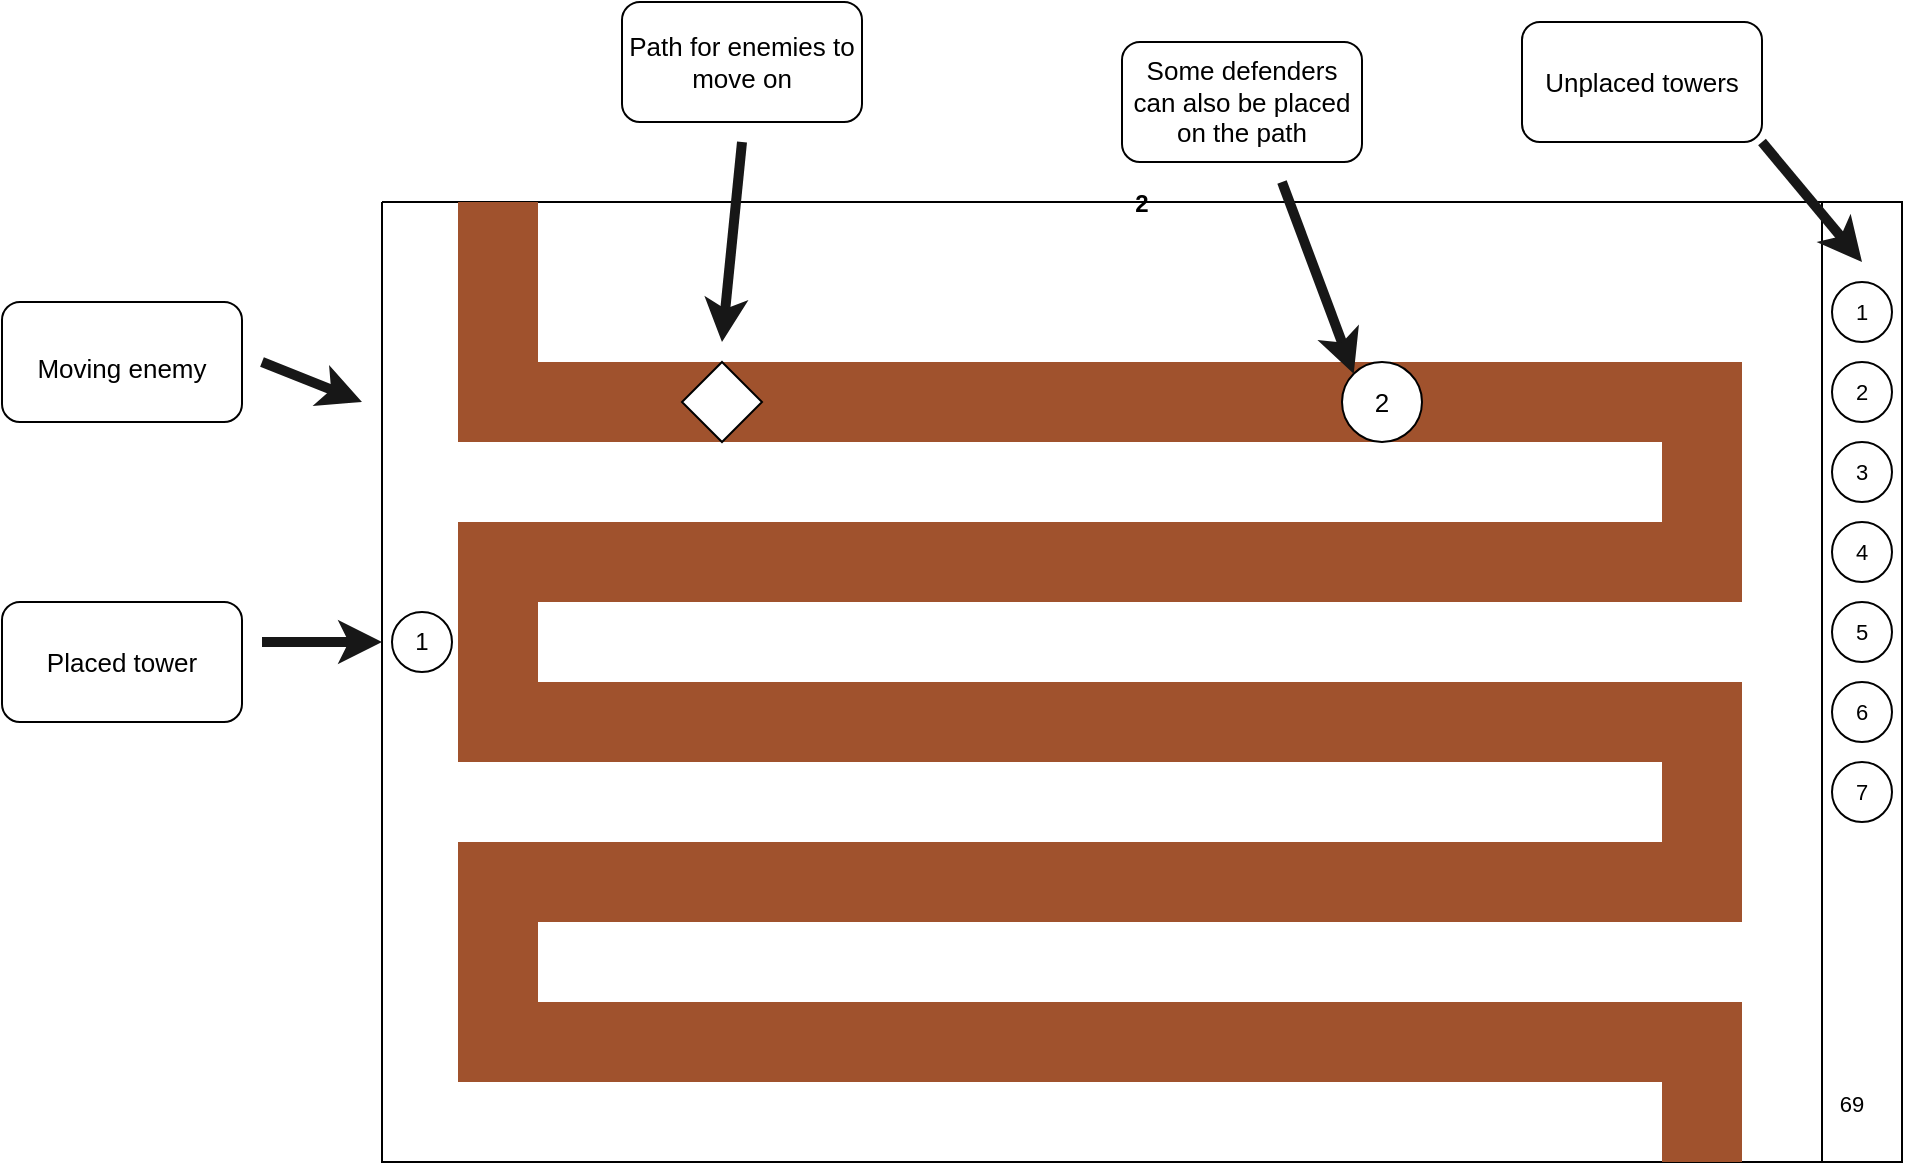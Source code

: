 <mxfile version="20.8.13" type="github">
  <diagram name="Page-1" id="zFE875iKLAENkuUcsFWu">
    <mxGraphModel dx="1628" dy="727" grid="1" gridSize="10" guides="1" tooltips="1" connect="1" arrows="1" fold="1" page="1" pageScale="1" pageWidth="850" pageHeight="1100" math="0" shadow="0">
      <root>
        <mxCell id="0" />
        <mxCell id="1" parent="0" />
        <mxCell id="jQFUmVb1L2Z8zy5BHqim-1" value="2" style="swimlane;startSize=0;fillColor=#009900;strokeColor=#000000;" vertex="1" parent="1">
          <mxGeometry x="40" y="160" width="760" height="480" as="geometry">
            <mxRectangle x="40" y="160" width="50" height="40" as="alternateBounds" />
          </mxGeometry>
        </mxCell>
        <mxCell id="jQFUmVb1L2Z8zy5BHqim-7" value="" style="rounded=0;whiteSpace=wrap;html=1;" vertex="1" parent="jQFUmVb1L2Z8zy5BHqim-1">
          <mxGeometry x="720" width="40" height="480" as="geometry" />
        </mxCell>
        <mxCell id="jQFUmVb1L2Z8zy5BHqim-8" value="" style="ellipse;whiteSpace=wrap;html=1;aspect=fixed;" vertex="1" parent="jQFUmVb1L2Z8zy5BHqim-1">
          <mxGeometry x="725" y="40" width="30" height="30" as="geometry" />
        </mxCell>
        <mxCell id="jQFUmVb1L2Z8zy5BHqim-9" value="" style="ellipse;whiteSpace=wrap;html=1;aspect=fixed;" vertex="1" parent="jQFUmVb1L2Z8zy5BHqim-1">
          <mxGeometry x="725" y="80" width="30" height="30" as="geometry" />
        </mxCell>
        <mxCell id="jQFUmVb1L2Z8zy5BHqim-10" value="" style="ellipse;whiteSpace=wrap;html=1;aspect=fixed;" vertex="1" parent="jQFUmVb1L2Z8zy5BHqim-1">
          <mxGeometry x="725" y="120" width="30" height="30" as="geometry" />
        </mxCell>
        <mxCell id="jQFUmVb1L2Z8zy5BHqim-11" value="" style="ellipse;whiteSpace=wrap;html=1;aspect=fixed;" vertex="1" parent="jQFUmVb1L2Z8zy5BHqim-1">
          <mxGeometry x="725" y="160" width="30" height="30" as="geometry" />
        </mxCell>
        <mxCell id="jQFUmVb1L2Z8zy5BHqim-12" value="" style="ellipse;whiteSpace=wrap;html=1;aspect=fixed;" vertex="1" parent="jQFUmVb1L2Z8zy5BHqim-1">
          <mxGeometry x="725" y="200" width="30" height="30" as="geometry" />
        </mxCell>
        <mxCell id="jQFUmVb1L2Z8zy5BHqim-13" value="" style="ellipse;whiteSpace=wrap;html=1;aspect=fixed;" vertex="1" parent="jQFUmVb1L2Z8zy5BHqim-1">
          <mxGeometry x="725" y="240" width="30" height="30" as="geometry" />
        </mxCell>
        <mxCell id="jQFUmVb1L2Z8zy5BHqim-14" value="" style="ellipse;whiteSpace=wrap;html=1;aspect=fixed;" vertex="1" parent="jQFUmVb1L2Z8zy5BHqim-1">
          <mxGeometry x="725" y="280" width="30" height="30" as="geometry" />
        </mxCell>
        <mxCell id="jQFUmVb1L2Z8zy5BHqim-110" value="" style="rounded=0;whiteSpace=wrap;html=1;fillColor=#a0522d;fontColor=#ffffff;strokeColor=none;" vertex="1" parent="jQFUmVb1L2Z8zy5BHqim-1">
          <mxGeometry x="38" y="80" width="642" height="40" as="geometry" />
        </mxCell>
        <mxCell id="jQFUmVb1L2Z8zy5BHqim-111" value="" style="rounded=0;whiteSpace=wrap;html=1;fillColor=#a0522d;fontColor=#ffffff;strokeColor=none;" vertex="1" parent="jQFUmVb1L2Z8zy5BHqim-1">
          <mxGeometry x="38" y="160" width="642" height="40" as="geometry" />
        </mxCell>
        <mxCell id="jQFUmVb1L2Z8zy5BHqim-113" value="" style="rounded=0;whiteSpace=wrap;html=1;fillColor=#a0522d;fontColor=#ffffff;strokeColor=none;" vertex="1" parent="jQFUmVb1L2Z8zy5BHqim-1">
          <mxGeometry x="38" y="240" width="640" height="40" as="geometry" />
        </mxCell>
        <mxCell id="jQFUmVb1L2Z8zy5BHqim-114" value="" style="rounded=0;whiteSpace=wrap;html=1;fillColor=#a0522d;fontColor=#ffffff;strokeColor=none;" vertex="1" parent="jQFUmVb1L2Z8zy5BHqim-1">
          <mxGeometry x="39" y="240" width="641" height="40" as="geometry" />
        </mxCell>
        <mxCell id="jQFUmVb1L2Z8zy5BHqim-115" value="" style="rounded=0;whiteSpace=wrap;html=1;fillColor=#a0522d;fontColor=#ffffff;strokeColor=none;" vertex="1" parent="jQFUmVb1L2Z8zy5BHqim-1">
          <mxGeometry x="38" y="320" width="642" height="40" as="geometry" />
        </mxCell>
        <mxCell id="jQFUmVb1L2Z8zy5BHqim-116" value="" style="rounded=0;whiteSpace=wrap;html=1;fillColor=#a0522d;fontColor=#ffffff;strokeColor=none;" vertex="1" parent="jQFUmVb1L2Z8zy5BHqim-1">
          <mxGeometry x="38" y="400" width="642" height="40" as="geometry" />
        </mxCell>
        <mxCell id="jQFUmVb1L2Z8zy5BHqim-117" value="" style="rounded=0;whiteSpace=wrap;html=1;fillColor=#a0522d;fontColor=#ffffff;strokeColor=none;" vertex="1" parent="jQFUmVb1L2Z8zy5BHqim-1">
          <mxGeometry x="640" y="80" width="40" height="120" as="geometry" />
        </mxCell>
        <mxCell id="jQFUmVb1L2Z8zy5BHqim-118" value="" style="rounded=0;whiteSpace=wrap;html=1;fillColor=#a0522d;fontColor=#ffffff;strokeColor=none;" vertex="1" parent="jQFUmVb1L2Z8zy5BHqim-1">
          <mxGeometry x="38" y="160" width="40" height="120" as="geometry" />
        </mxCell>
        <mxCell id="jQFUmVb1L2Z8zy5BHqim-119" value="" style="rounded=0;whiteSpace=wrap;html=1;fillColor=#a0522d;fontColor=#ffffff;strokeColor=none;" vertex="1" parent="jQFUmVb1L2Z8zy5BHqim-1">
          <mxGeometry x="640" y="240" width="40" height="120" as="geometry" />
        </mxCell>
        <mxCell id="jQFUmVb1L2Z8zy5BHqim-120" value="" style="rounded=0;whiteSpace=wrap;html=1;fillColor=#a0522d;fontColor=#ffffff;strokeColor=none;" vertex="1" parent="jQFUmVb1L2Z8zy5BHqim-1">
          <mxGeometry x="38" y="320" width="40" height="120" as="geometry" />
        </mxCell>
        <mxCell id="jQFUmVb1L2Z8zy5BHqim-126" value="" style="rhombus;whiteSpace=wrap;html=1;fontSize=20;" vertex="1" parent="jQFUmVb1L2Z8zy5BHqim-1">
          <mxGeometry x="150" y="80" width="40" height="40" as="geometry" />
        </mxCell>
        <mxCell id="jQFUmVb1L2Z8zy5BHqim-129" value="1" style="ellipse;whiteSpace=wrap;html=1;aspect=fixed;" vertex="1" parent="jQFUmVb1L2Z8zy5BHqim-1">
          <mxGeometry x="5" y="205" width="30" height="30" as="geometry" />
        </mxCell>
        <mxCell id="jQFUmVb1L2Z8zy5BHqim-130" value="" style="endArrow=classic;html=1;rounded=0;strokeColor=#171717;strokeWidth=5;fontSize=20;" edge="1" parent="jQFUmVb1L2Z8zy5BHqim-1">
          <mxGeometry width="50" height="50" relative="1" as="geometry">
            <mxPoint x="180" y="-30" as="sourcePoint" />
            <mxPoint x="170" y="70" as="targetPoint" />
          </mxGeometry>
        </mxCell>
        <mxCell id="jQFUmVb1L2Z8zy5BHqim-137" value="" style="shape=image;verticalLabelPosition=bottom;labelBackgroundColor=default;verticalAlign=top;aspect=fixed;imageAspect=0;image=https://upload.wikimedia.org/wikipedia/commons/4/48/Gold_Bitcoin.svg;" vertex="1" parent="jQFUmVb1L2Z8zy5BHqim-1">
          <mxGeometry x="740" y="440" width="20" height="20" as="geometry" />
        </mxCell>
        <mxCell id="jQFUmVb1L2Z8zy5BHqim-138" value="&lt;font style=&quot;font-size: 11px;&quot;&gt;69&lt;/font&gt;" style="text;strokeColor=none;align=center;fillColor=none;html=1;verticalAlign=middle;whiteSpace=wrap;rounded=0;fontSize=13;" vertex="1" parent="jQFUmVb1L2Z8zy5BHqim-1">
          <mxGeometry x="715" y="440" width="40" height="20" as="geometry" />
        </mxCell>
        <mxCell id="jQFUmVb1L2Z8zy5BHqim-139" value="" style="rounded=0;whiteSpace=wrap;html=1;fillColor=#a0522d;fontColor=#ffffff;strokeColor=none;" vertex="1" parent="jQFUmVb1L2Z8zy5BHqim-1">
          <mxGeometry x="38" width="40" height="90" as="geometry" />
        </mxCell>
        <mxCell id="jQFUmVb1L2Z8zy5BHqim-141" value="1" style="text;strokeColor=none;align=center;fillColor=none;html=1;verticalAlign=middle;whiteSpace=wrap;rounded=0;fontSize=11;" vertex="1" parent="jQFUmVb1L2Z8zy5BHqim-1">
          <mxGeometry x="725" y="40" width="30" height="30" as="geometry" />
        </mxCell>
        <mxCell id="jQFUmVb1L2Z8zy5BHqim-144" value="2" style="text;strokeColor=none;align=center;fillColor=none;html=1;verticalAlign=middle;whiteSpace=wrap;rounded=0;fontSize=11;" vertex="1" parent="jQFUmVb1L2Z8zy5BHqim-1">
          <mxGeometry x="725" y="80" width="30" height="30" as="geometry" />
        </mxCell>
        <mxCell id="jQFUmVb1L2Z8zy5BHqim-145" value="3" style="text;strokeColor=none;align=center;fillColor=none;html=1;verticalAlign=middle;whiteSpace=wrap;rounded=0;fontSize=11;" vertex="1" parent="jQFUmVb1L2Z8zy5BHqim-1">
          <mxGeometry x="725" y="120" width="30" height="30" as="geometry" />
        </mxCell>
        <mxCell id="jQFUmVb1L2Z8zy5BHqim-146" value="4" style="text;strokeColor=none;align=center;fillColor=none;html=1;verticalAlign=middle;whiteSpace=wrap;rounded=0;fontSize=11;" vertex="1" parent="jQFUmVb1L2Z8zy5BHqim-1">
          <mxGeometry x="725" y="160" width="30" height="30" as="geometry" />
        </mxCell>
        <mxCell id="jQFUmVb1L2Z8zy5BHqim-147" value="5" style="text;strokeColor=none;align=center;fillColor=none;html=1;verticalAlign=middle;whiteSpace=wrap;rounded=0;fontSize=11;" vertex="1" parent="jQFUmVb1L2Z8zy5BHqim-1">
          <mxGeometry x="725" y="200" width="30" height="30" as="geometry" />
        </mxCell>
        <mxCell id="jQFUmVb1L2Z8zy5BHqim-148" value="6" style="text;strokeColor=none;align=center;fillColor=none;html=1;verticalAlign=middle;whiteSpace=wrap;rounded=0;fontSize=11;" vertex="1" parent="jQFUmVb1L2Z8zy5BHqim-1">
          <mxGeometry x="725" y="240" width="30" height="30" as="geometry" />
        </mxCell>
        <mxCell id="jQFUmVb1L2Z8zy5BHqim-149" value="7" style="text;strokeColor=none;align=center;fillColor=none;html=1;verticalAlign=middle;whiteSpace=wrap;rounded=0;fontSize=11;" vertex="1" parent="jQFUmVb1L2Z8zy5BHqim-1">
          <mxGeometry x="725" y="280" width="30" height="30" as="geometry" />
        </mxCell>
        <mxCell id="jQFUmVb1L2Z8zy5BHqim-151" value="&lt;font style=&quot;font-size: 13px;&quot;&gt;2&lt;/font&gt;" style="ellipse;whiteSpace=wrap;html=1;aspect=fixed;fontSize=11;" vertex="1" parent="jQFUmVb1L2Z8zy5BHqim-1">
          <mxGeometry x="480" y="80" width="40" height="40" as="geometry" />
        </mxCell>
        <mxCell id="jQFUmVb1L2Z8zy5BHqim-153" value="" style="endArrow=classic;html=1;rounded=0;strokeColor=#171717;strokeWidth=5;fontSize=20;entryX=0;entryY=0;entryDx=0;entryDy=0;" edge="1" parent="jQFUmVb1L2Z8zy5BHqim-1" target="jQFUmVb1L2Z8zy5BHqim-151">
          <mxGeometry width="50" height="50" relative="1" as="geometry">
            <mxPoint x="450" y="-10" as="sourcePoint" />
            <mxPoint x="440" y="90" as="targetPoint" />
          </mxGeometry>
        </mxCell>
        <mxCell id="jQFUmVb1L2Z8zy5BHqim-121" value="" style="rounded=0;whiteSpace=wrap;html=1;fillColor=#a0522d;fontColor=#ffffff;strokeColor=none;" vertex="1" parent="1">
          <mxGeometry x="680" y="560" width="40" height="80" as="geometry" />
        </mxCell>
        <mxCell id="jQFUmVb1L2Z8zy5BHqim-127" value="" style="endArrow=classic;html=1;rounded=0;strokeColor=#171717;strokeWidth=5;fontSize=20;" edge="1" parent="1">
          <mxGeometry width="50" height="50" relative="1" as="geometry">
            <mxPoint x="-20" y="240" as="sourcePoint" />
            <mxPoint x="30" y="260" as="targetPoint" />
          </mxGeometry>
        </mxCell>
        <mxCell id="jQFUmVb1L2Z8zy5BHqim-128" value="&lt;font style=&quot;font-size: 13px;&quot;&gt;Moving enemy&lt;/font&gt;" style="rounded=1;whiteSpace=wrap;html=1;fontSize=20;" vertex="1" parent="1">
          <mxGeometry x="-150" y="210" width="120" height="60" as="geometry" />
        </mxCell>
        <mxCell id="jQFUmVb1L2Z8zy5BHqim-131" value="&lt;font style=&quot;font-size: 13px;&quot;&gt;Path for enemies to move on&lt;/font&gt;" style="rounded=1;whiteSpace=wrap;html=1;fontSize=13;" vertex="1" parent="1">
          <mxGeometry x="160" y="60" width="120" height="60" as="geometry" />
        </mxCell>
        <mxCell id="jQFUmVb1L2Z8zy5BHqim-132" value="" style="endArrow=classic;html=1;rounded=0;strokeColor=#171717;strokeWidth=5;fontSize=20;" edge="1" parent="1">
          <mxGeometry width="50" height="50" relative="1" as="geometry">
            <mxPoint x="730" y="130" as="sourcePoint" />
            <mxPoint x="780" y="190" as="targetPoint" />
          </mxGeometry>
        </mxCell>
        <mxCell id="jQFUmVb1L2Z8zy5BHqim-133" value="Unplaced towers" style="rounded=1;whiteSpace=wrap;html=1;fontSize=13;" vertex="1" parent="1">
          <mxGeometry x="610" y="70" width="120" height="60" as="geometry" />
        </mxCell>
        <mxCell id="jQFUmVb1L2Z8zy5BHqim-134" value="Placed tower" style="rounded=1;whiteSpace=wrap;html=1;fontSize=13;" vertex="1" parent="1">
          <mxGeometry x="-150" y="360" width="120" height="60" as="geometry" />
        </mxCell>
        <mxCell id="jQFUmVb1L2Z8zy5BHqim-135" value="" style="endArrow=classic;html=1;rounded=0;strokeColor=#171717;strokeWidth=5;fontSize=20;" edge="1" parent="1">
          <mxGeometry width="50" height="50" relative="1" as="geometry">
            <mxPoint x="-20" y="380" as="sourcePoint" />
            <mxPoint x="40" y="380" as="targetPoint" />
          </mxGeometry>
        </mxCell>
        <mxCell id="jQFUmVb1L2Z8zy5BHqim-152" value="&lt;font style=&quot;font-size: 13px;&quot;&gt;Some defenders can also be placed on the path&lt;/font&gt;" style="rounded=1;whiteSpace=wrap;html=1;fontSize=13;" vertex="1" parent="1">
          <mxGeometry x="410" y="80" width="120" height="60" as="geometry" />
        </mxCell>
      </root>
    </mxGraphModel>
  </diagram>
</mxfile>
